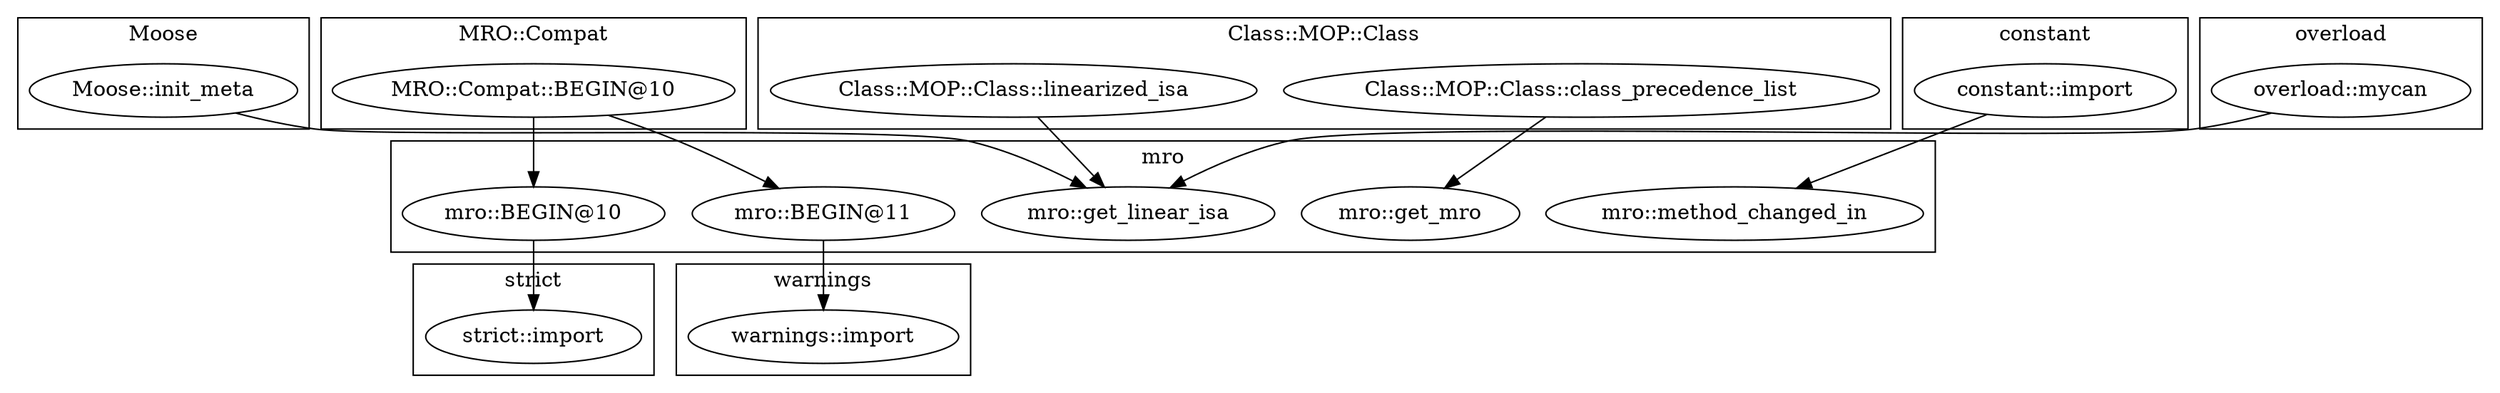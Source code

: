 digraph {
graph [overlap=false]
subgraph cluster_warnings {
	label="warnings";
	"warnings::import";
}
subgraph cluster_Moose {
	label="Moose";
	"Moose::init_meta";
}
subgraph cluster_mro {
	label="mro";
	"mro::get_linear_isa";
	"mro::BEGIN@10";
	"mro::method_changed_in";
	"mro::get_mro";
	"mro::BEGIN@11";
}
subgraph cluster_MRO_Compat {
	label="MRO::Compat";
	"MRO::Compat::BEGIN@10";
}
subgraph cluster_strict {
	label="strict";
	"strict::import";
}
subgraph cluster_Class_MOP_Class {
	label="Class::MOP::Class";
	"Class::MOP::Class::linearized_isa";
	"Class::MOP::Class::class_precedence_list";
}
subgraph cluster_constant {
	label="constant";
	"constant::import";
}
subgraph cluster_overload {
	label="overload";
	"overload::mycan";
}
"constant::import" -> "mro::method_changed_in";
"MRO::Compat::BEGIN@10" -> "mro::BEGIN@10";
"MRO::Compat::BEGIN@10" -> "mro::BEGIN@11";
"Class::MOP::Class::class_precedence_list" -> "mro::get_mro";
"mro::BEGIN@11" -> "warnings::import";
"Class::MOP::Class::linearized_isa" -> "mro::get_linear_isa";
"overload::mycan" -> "mro::get_linear_isa";
"Moose::init_meta" -> "mro::get_linear_isa";
"mro::BEGIN@10" -> "strict::import";
}
